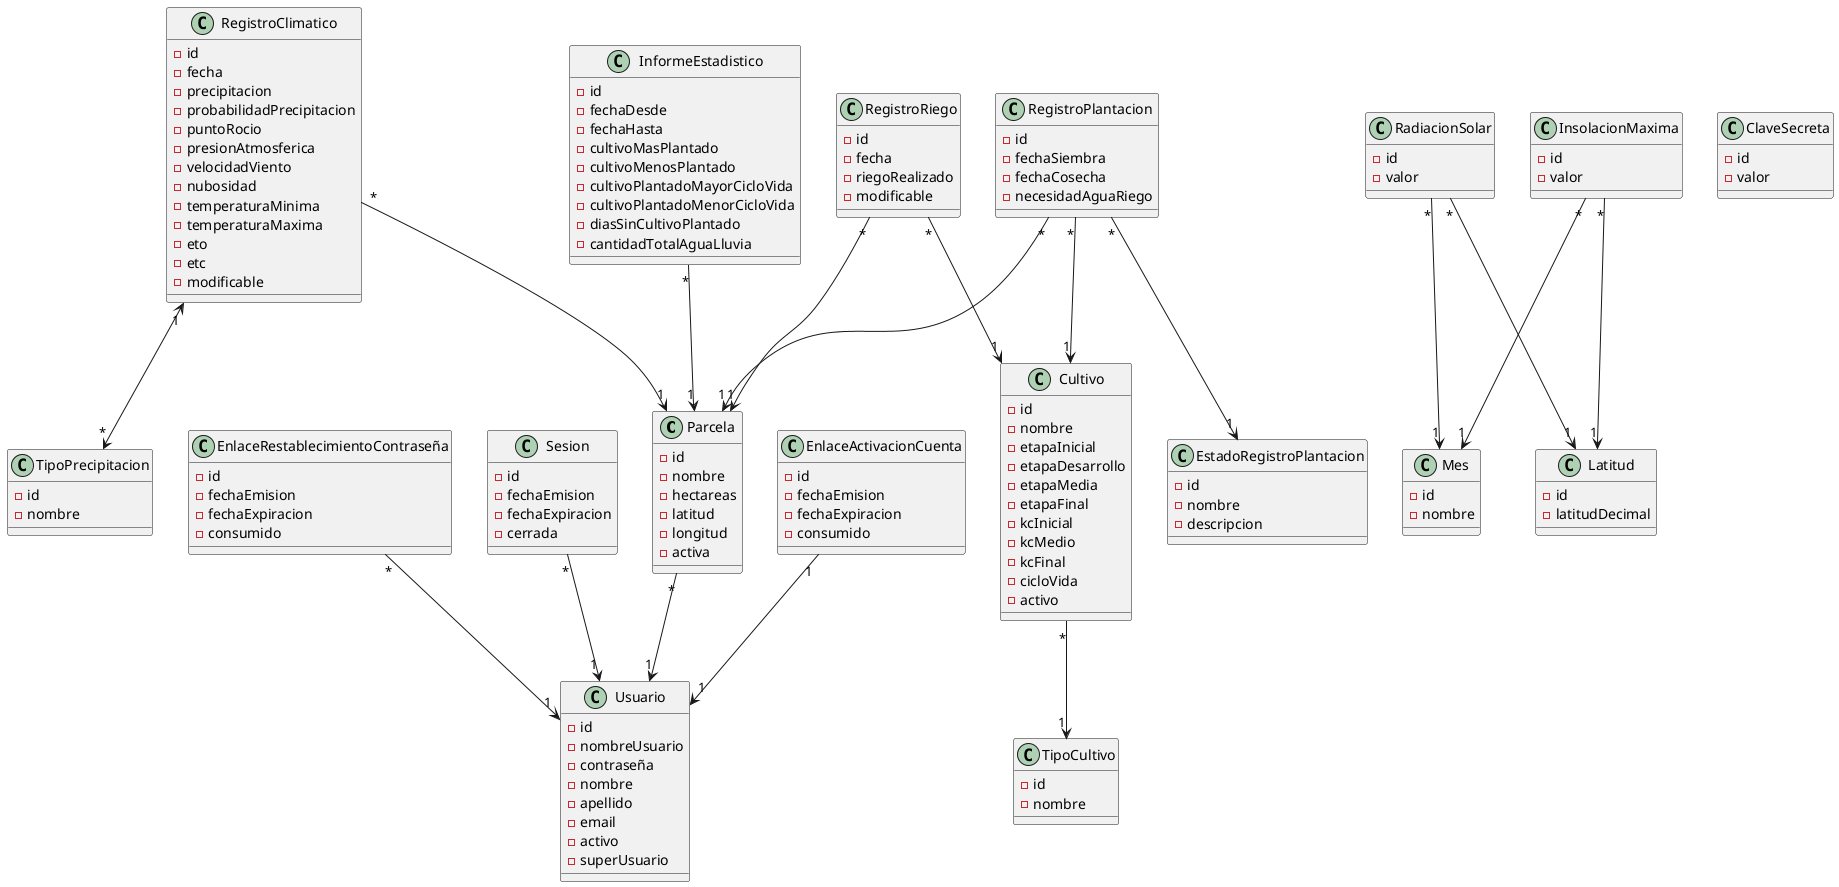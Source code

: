 @startuml

Parcela "*"-->"1" Usuario
InformeEstadistico "*"-->"1" Parcela
RegistroClimatico "*"-->"1" Parcela
RegistroClimatico "1"<-->"*" TipoPrecipitacion
RegistroRiego "*"-->"1" Parcela
RegistroPlantacion "*"-->"1" Parcela
RegistroPlantacion "*"-->"1" Cultivo
RegistroPlantacion "*"-->"1" EstadoRegistroPlantacion
RadiacionSolar "*"-->"1" Mes
RadiacionSolar "*"-->"1" Latitud
InsolacionMaxima "*"-->"1" Mes
InsolacionMaxima "*"-->"1" Latitud
Cultivo "*"-->"1" TipoCultivo
EnlaceActivacionCuenta "1" --> "1" Usuario
EnlaceRestablecimientoContraseña "*" --> "1" Usuario
Sesion "*" --> "1" Usuario
RegistroRiego "*" --> "1" Cultivo

class Parcela {
-id
-nombre
-hectareas
-latitud
-longitud
-activa
}

class InformeEstadistico {
-id
-fechaDesde
-fechaHasta
-cultivoMasPlantado
-cultivoMenosPlantado
-cultivoPlantadoMayorCicloVida
-cultivoPlantadoMenorCicloVida
-diasSinCultivoPlantado
-cantidadTotalAguaLluvia
}

class Cultivo {
-id
-nombre
-etapaInicial
-etapaDesarrollo
-etapaMedia
-etapaFinal
-kcInicial
-kcMedio
-kcFinal
-cicloVida
-activo
}

class TipoCultivo {
-id
-nombre
}

class RegistroClimatico {
-id
-fecha
-precipitacion
-probabilidadPrecipitacion
-puntoRocio
-presionAtmosferica
-velocidadViento
-nubosidad
-temperaturaMinima
-temperaturaMaxima
-eto
-etc
-modificable
}

class TipoPrecipitacion {
-id
-nombre
}

class RegistroPlantacion {
-id
-fechaSiembra
-fechaCosecha
-necesidadAguaRiego
}

class RegistroRiego {
-id
-fecha
-riegoRealizado
-modificable
}

class Usuario {
-id
-nombreUsuario
-contraseña
-nombre
-apellido
-email
-activo
-superUsuario
}

class EstadoRegistroPlantacion {
-id
-nombre
-descripcion
}

class Mes {
-id
-nombre
}

class Latitud {
-id
-latitudDecimal
}

class RadiacionSolar {
-id
-valor
}

class InsolacionMaxima {
-id
-valor
}

class EnlaceActivacionCuenta {
-id
-fechaEmision
-fechaExpiracion
-consumido
}

class EnlaceRestablecimientoContraseña {
-id
-fechaEmision
-fechaExpiracion
-consumido
}

class Sesion {
-id
-fechaEmision
-fechaExpiracion
-cerrada
}

class ClaveSecreta {
-id
-valor
}

@enduml